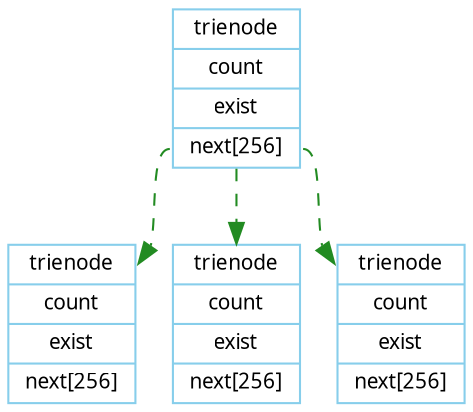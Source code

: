 digraph st2{
	fontname = "Verdana";
	fontsize = 10;
	rankdir=TB;
	node [fontname = "Verdana", fontsize = 10, color="skyblue", shape="record"];
 	edge [fontname = "Verdana", fontsize = 10, color="crimson", style="solid"];
	Trie_node [label="{<head>trienode|count|exist|<next>next[256]}"];
	Trie_node1 [label="{<head>trienode|count|exist|<next>next[256]}"];
	Trie_node2 [label="{<head>trienode|count|exist|<next>next[256]}"];
	Trie_node3 [label="{<head>trienode|count|exist|<next>next[256]}"];
 	Trie_node:next -> Trie_node1:head [style="dashed", color="forestgreen"];
	Trie_node:next -> Trie_node2:head [style="dashed", color="forestgreen"];
	Trie_node:next -> Trie_node3:head [style="dashed", color="forestgreen"];
 }